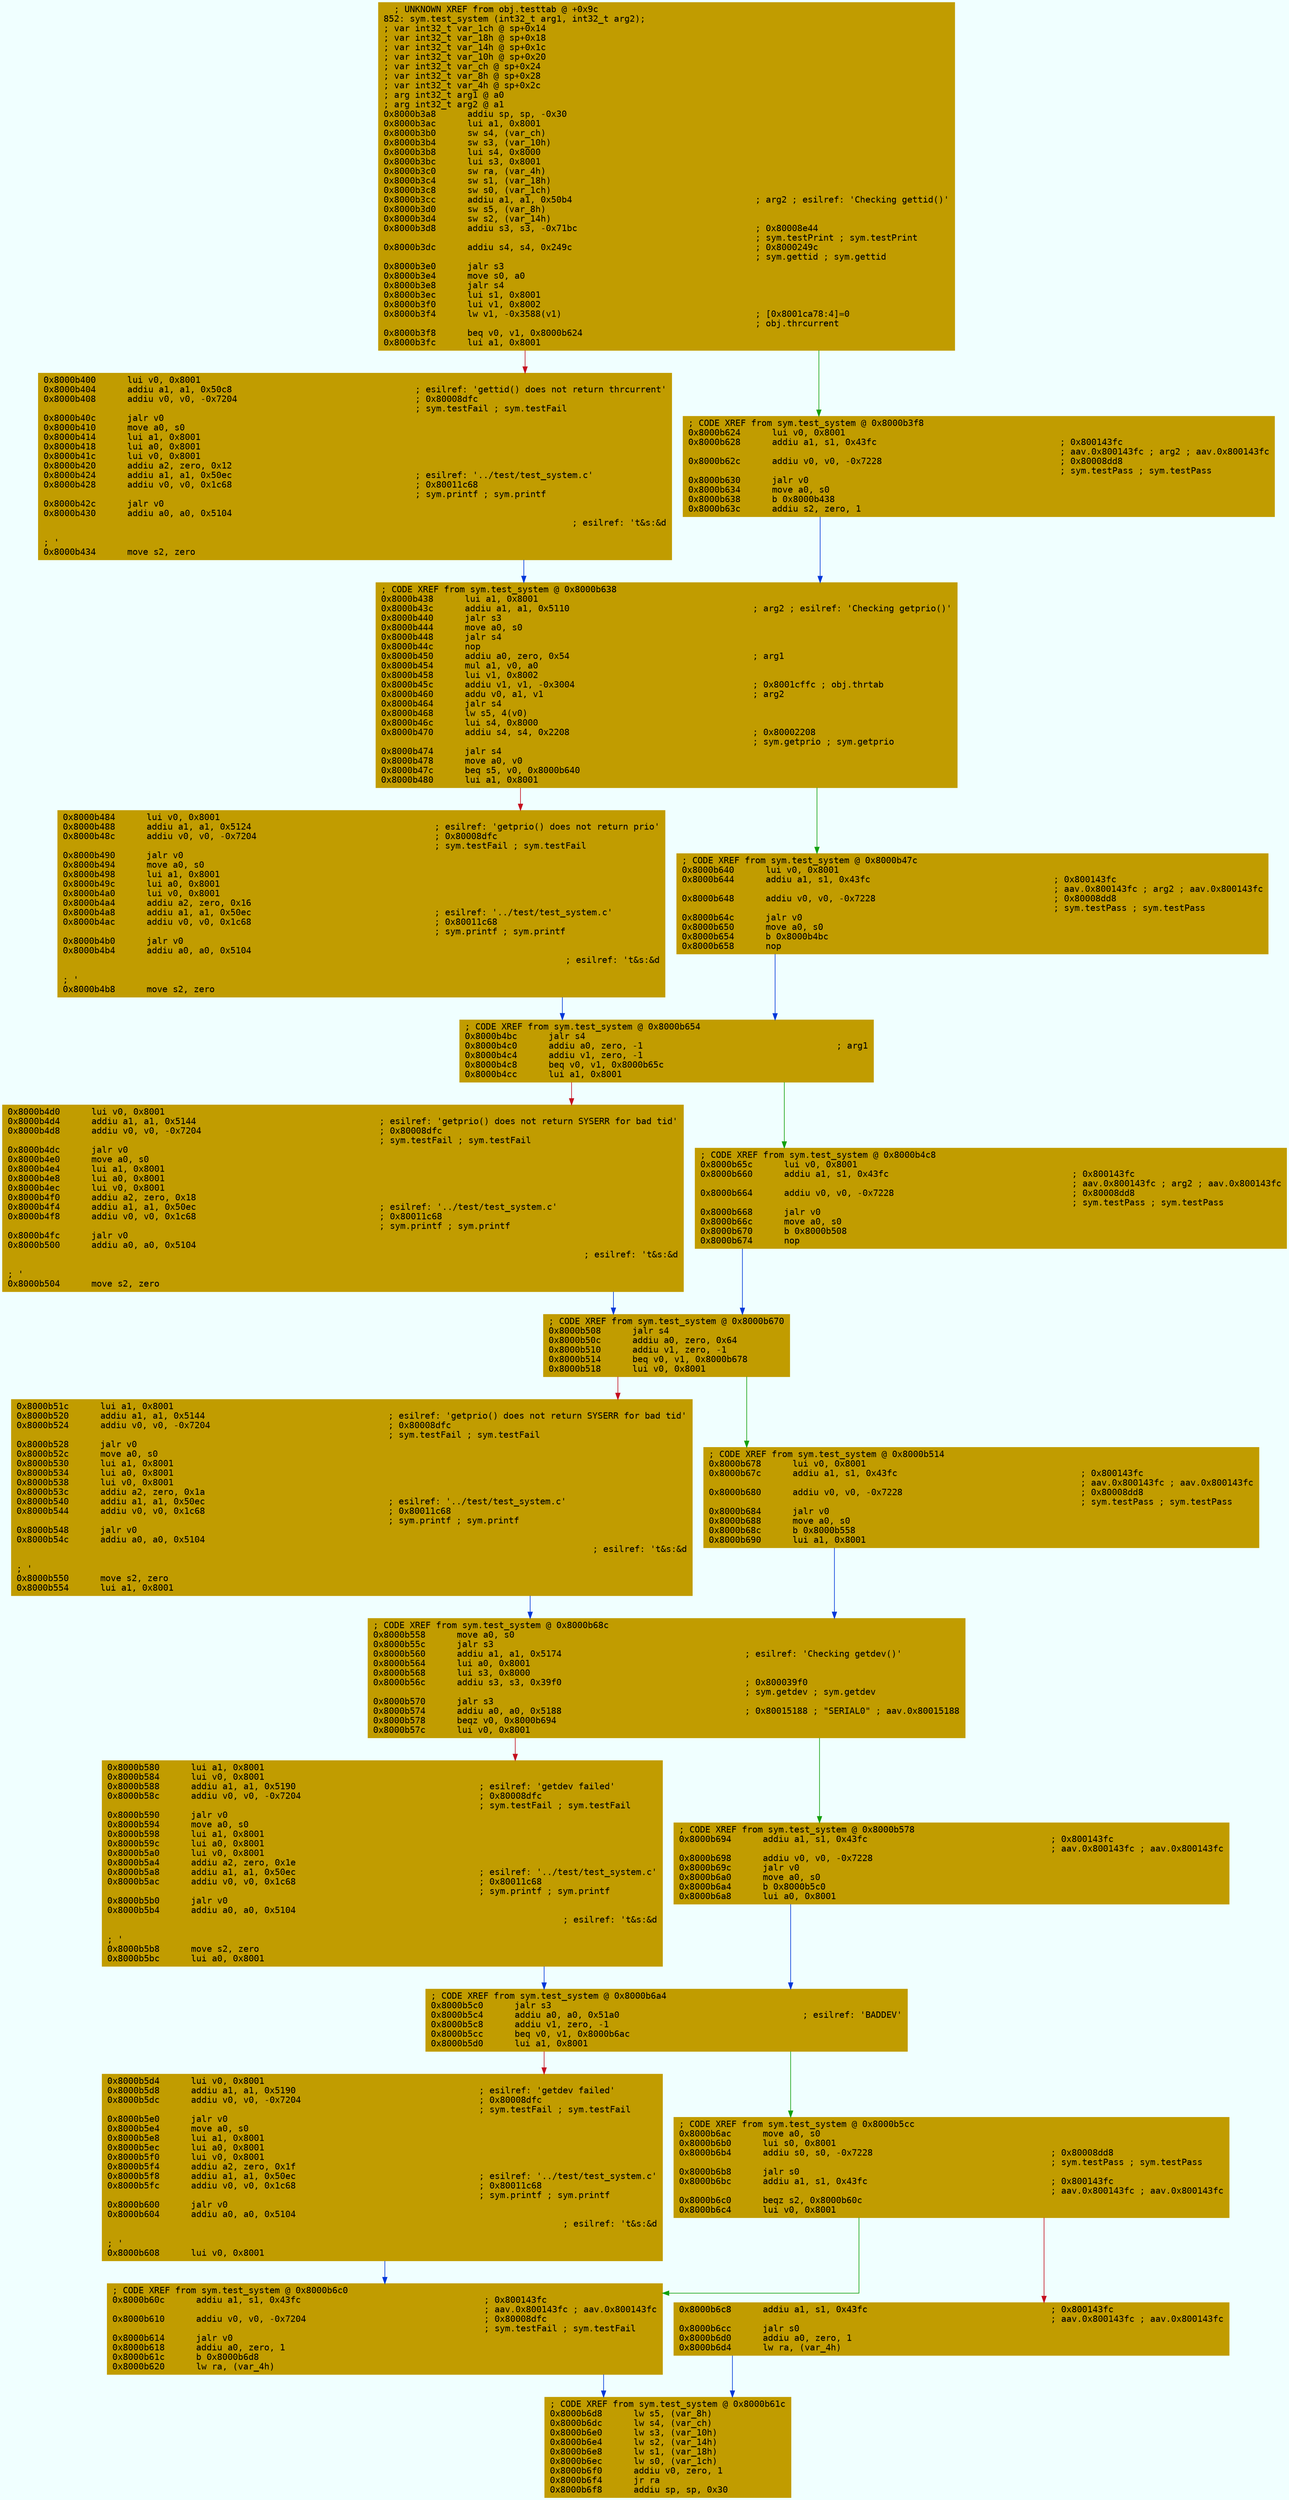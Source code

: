 digraph code {
	graph [bgcolor=azure fontsize=8 fontname="Courier" splines="ortho"];
	node [fillcolor=gray style=filled shape=box];
	edge [arrowhead="normal"];
	"0x8000b3a8" [URL="sym.test_system/0x8000b3a8", fillcolor="#c19c00",color="#c19c00", fontname="Courier",label="  ; UNKNOWN XREF from obj.testtab @ +0x9c\l852: sym.test_system (int32_t arg1, int32_t arg2);\l; var int32_t var_1ch @ sp+0x14\l; var int32_t var_18h @ sp+0x18\l; var int32_t var_14h @ sp+0x1c\l; var int32_t var_10h @ sp+0x20\l; var int32_t var_ch @ sp+0x24\l; var int32_t var_8h @ sp+0x28\l; var int32_t var_4h @ sp+0x2c\l; arg int32_t arg1 @ a0\l; arg int32_t arg2 @ a1\l0x8000b3a8      addiu sp, sp, -0x30\l0x8000b3ac      lui a1, 0x8001\l0x8000b3b0      sw s4, (var_ch)\l0x8000b3b4      sw s3, (var_10h)\l0x8000b3b8      lui s4, 0x8000\l0x8000b3bc      lui s3, 0x8001\l0x8000b3c0      sw ra, (var_4h)\l0x8000b3c4      sw s1, (var_18h)\l0x8000b3c8      sw s0, (var_1ch)\l0x8000b3cc      addiu a1, a1, 0x50b4                                   ; arg2 ; esilref: 'Checking gettid()'\l0x8000b3d0      sw s5, (var_8h)\l0x8000b3d4      sw s2, (var_14h)\l0x8000b3d8      addiu s3, s3, -0x71bc                                  ; 0x80008e44\l                                                                       ; sym.testPrint ; sym.testPrint\l0x8000b3dc      addiu s4, s4, 0x249c                                   ; 0x8000249c\l                                                                       ; sym.gettid ; sym.gettid\l0x8000b3e0      jalr s3\l0x8000b3e4      move s0, a0\l0x8000b3e8      jalr s4\l0x8000b3ec      lui s1, 0x8001\l0x8000b3f0      lui v1, 0x8002\l0x8000b3f4      lw v1, -0x3588(v1)                                     ; [0x8001ca78:4]=0\l                                                                       ; obj.thrcurrent\l0x8000b3f8      beq v0, v1, 0x8000b624\l0x8000b3fc      lui a1, 0x8001\l"]
	"0x8000b400" [URL="sym.test_system/0x8000b400", fillcolor="#c19c00",color="#c19c00", fontname="Courier",label="0x8000b400      lui v0, 0x8001\l0x8000b404      addiu a1, a1, 0x50c8                                   ; esilref: 'gettid() does not return thrcurrent'\l0x8000b408      addiu v0, v0, -0x7204                                  ; 0x80008dfc\l                                                                       ; sym.testFail ; sym.testFail\l0x8000b40c      jalr v0\l0x8000b410      move a0, s0\l0x8000b414      lui a1, 0x8001\l0x8000b418      lui a0, 0x8001\l0x8000b41c      lui v0, 0x8001\l0x8000b420      addiu a2, zero, 0x12\l0x8000b424      addiu a1, a1, 0x50ec                                   ; esilref: '../test/test_system.c'\l0x8000b428      addiu v0, v0, 0x1c68                                   ; 0x80011c68\l                                                                       ; sym.printf ; sym.printf\l0x8000b42c      jalr v0\l0x8000b430      addiu a0, a0, 0x5104                                   \l; esilref: '\t&s:&d\r\l; '\l0x8000b434      move s2, zero\l"]
	"0x8000b438" [URL="sym.test_system/0x8000b438", fillcolor="#c19c00",color="#c19c00", fontname="Courier",label="; CODE XREF from sym.test_system @ 0x8000b638\l0x8000b438      lui a1, 0x8001\l0x8000b43c      addiu a1, a1, 0x5110                                   ; arg2 ; esilref: 'Checking getprio()'\l0x8000b440      jalr s3\l0x8000b444      move a0, s0\l0x8000b448      jalr s4\l0x8000b44c      nop\l0x8000b450      addiu a0, zero, 0x54                                   ; arg1\l0x8000b454      mul a1, v0, a0\l0x8000b458      lui v1, 0x8002\l0x8000b45c      addiu v1, v1, -0x3004                                  ; 0x8001cffc ; obj.thrtab\l0x8000b460      addu v0, a1, v1                                        ; arg2\l0x8000b464      jalr s4\l0x8000b468      lw s5, 4(v0)\l0x8000b46c      lui s4, 0x8000\l0x8000b470      addiu s4, s4, 0x2208                                   ; 0x80002208\l                                                                       ; sym.getprio ; sym.getprio\l0x8000b474      jalr s4\l0x8000b478      move a0, v0\l0x8000b47c      beq s5, v0, 0x8000b640\l0x8000b480      lui a1, 0x8001\l"]
	"0x8000b484" [URL="sym.test_system/0x8000b484", fillcolor="#c19c00",color="#c19c00", fontname="Courier",label="0x8000b484      lui v0, 0x8001\l0x8000b488      addiu a1, a1, 0x5124                                   ; esilref: 'getprio() does not return prio'\l0x8000b48c      addiu v0, v0, -0x7204                                  ; 0x80008dfc\l                                                                       ; sym.testFail ; sym.testFail\l0x8000b490      jalr v0\l0x8000b494      move a0, s0\l0x8000b498      lui a1, 0x8001\l0x8000b49c      lui a0, 0x8001\l0x8000b4a0      lui v0, 0x8001\l0x8000b4a4      addiu a2, zero, 0x16\l0x8000b4a8      addiu a1, a1, 0x50ec                                   ; esilref: '../test/test_system.c'\l0x8000b4ac      addiu v0, v0, 0x1c68                                   ; 0x80011c68\l                                                                       ; sym.printf ; sym.printf\l0x8000b4b0      jalr v0\l0x8000b4b4      addiu a0, a0, 0x5104                                   \l; esilref: '\t&s:&d\r\l; '\l0x8000b4b8      move s2, zero\l"]
	"0x8000b4bc" [URL="sym.test_system/0x8000b4bc", fillcolor="#c19c00",color="#c19c00", fontname="Courier",label="; CODE XREF from sym.test_system @ 0x8000b654\l0x8000b4bc      jalr s4\l0x8000b4c0      addiu a0, zero, -1                                     ; arg1\l0x8000b4c4      addiu v1, zero, -1\l0x8000b4c8      beq v0, v1, 0x8000b65c\l0x8000b4cc      lui a1, 0x8001\l"]
	"0x8000b4d0" [URL="sym.test_system/0x8000b4d0", fillcolor="#c19c00",color="#c19c00", fontname="Courier",label="0x8000b4d0      lui v0, 0x8001\l0x8000b4d4      addiu a1, a1, 0x5144                                   ; esilref: 'getprio() does not return SYSERR for bad tid'\l0x8000b4d8      addiu v0, v0, -0x7204                                  ; 0x80008dfc\l                                                                       ; sym.testFail ; sym.testFail\l0x8000b4dc      jalr v0\l0x8000b4e0      move a0, s0\l0x8000b4e4      lui a1, 0x8001\l0x8000b4e8      lui a0, 0x8001\l0x8000b4ec      lui v0, 0x8001\l0x8000b4f0      addiu a2, zero, 0x18\l0x8000b4f4      addiu a1, a1, 0x50ec                                   ; esilref: '../test/test_system.c'\l0x8000b4f8      addiu v0, v0, 0x1c68                                   ; 0x80011c68\l                                                                       ; sym.printf ; sym.printf\l0x8000b4fc      jalr v0\l0x8000b500      addiu a0, a0, 0x5104                                   \l; esilref: '\t&s:&d\r\l; '\l0x8000b504      move s2, zero\l"]
	"0x8000b508" [URL="sym.test_system/0x8000b508", fillcolor="#c19c00",color="#c19c00", fontname="Courier",label="; CODE XREF from sym.test_system @ 0x8000b670\l0x8000b508      jalr s4\l0x8000b50c      addiu a0, zero, 0x64\l0x8000b510      addiu v1, zero, -1\l0x8000b514      beq v0, v1, 0x8000b678\l0x8000b518      lui v0, 0x8001\l"]
	"0x8000b51c" [URL="sym.test_system/0x8000b51c", fillcolor="#c19c00",color="#c19c00", fontname="Courier",label="0x8000b51c      lui a1, 0x8001\l0x8000b520      addiu a1, a1, 0x5144                                   ; esilref: 'getprio() does not return SYSERR for bad tid'\l0x8000b524      addiu v0, v0, -0x7204                                  ; 0x80008dfc\l                                                                       ; sym.testFail ; sym.testFail\l0x8000b528      jalr v0\l0x8000b52c      move a0, s0\l0x8000b530      lui a1, 0x8001\l0x8000b534      lui a0, 0x8001\l0x8000b538      lui v0, 0x8001\l0x8000b53c      addiu a2, zero, 0x1a\l0x8000b540      addiu a1, a1, 0x50ec                                   ; esilref: '../test/test_system.c'\l0x8000b544      addiu v0, v0, 0x1c68                                   ; 0x80011c68\l                                                                       ; sym.printf ; sym.printf\l0x8000b548      jalr v0\l0x8000b54c      addiu a0, a0, 0x5104                                   \l; esilref: '\t&s:&d\r\l; '\l0x8000b550      move s2, zero\l0x8000b554      lui a1, 0x8001\l"]
	"0x8000b558" [URL="sym.test_system/0x8000b558", fillcolor="#c19c00",color="#c19c00", fontname="Courier",label="; CODE XREF from sym.test_system @ 0x8000b68c\l0x8000b558      move a0, s0\l0x8000b55c      jalr s3\l0x8000b560      addiu a1, a1, 0x5174                                   ; esilref: 'Checking getdev()'\l0x8000b564      lui a0, 0x8001\l0x8000b568      lui s3, 0x8000\l0x8000b56c      addiu s3, s3, 0x39f0                                   ; 0x800039f0\l                                                                       ; sym.getdev ; sym.getdev\l0x8000b570      jalr s3\l0x8000b574      addiu a0, a0, 0x5188                                   ; 0x80015188 ; \"SERIAL0\" ; aav.0x80015188\l0x8000b578      beqz v0, 0x8000b694\l0x8000b57c      lui v0, 0x8001\l"]
	"0x8000b580" [URL="sym.test_system/0x8000b580", fillcolor="#c19c00",color="#c19c00", fontname="Courier",label="0x8000b580      lui a1, 0x8001\l0x8000b584      lui v0, 0x8001\l0x8000b588      addiu a1, a1, 0x5190                                   ; esilref: 'getdev failed'\l0x8000b58c      addiu v0, v0, -0x7204                                  ; 0x80008dfc\l                                                                       ; sym.testFail ; sym.testFail\l0x8000b590      jalr v0\l0x8000b594      move a0, s0\l0x8000b598      lui a1, 0x8001\l0x8000b59c      lui a0, 0x8001\l0x8000b5a0      lui v0, 0x8001\l0x8000b5a4      addiu a2, zero, 0x1e\l0x8000b5a8      addiu a1, a1, 0x50ec                                   ; esilref: '../test/test_system.c'\l0x8000b5ac      addiu v0, v0, 0x1c68                                   ; 0x80011c68\l                                                                       ; sym.printf ; sym.printf\l0x8000b5b0      jalr v0\l0x8000b5b4      addiu a0, a0, 0x5104                                   \l; esilref: '\t&s:&d\r\l; '\l0x8000b5b8      move s2, zero\l0x8000b5bc      lui a0, 0x8001\l"]
	"0x8000b5c0" [URL="sym.test_system/0x8000b5c0", fillcolor="#c19c00",color="#c19c00", fontname="Courier",label="; CODE XREF from sym.test_system @ 0x8000b6a4\l0x8000b5c0      jalr s3\l0x8000b5c4      addiu a0, a0, 0x51a0                                   ; esilref: 'BADDEV'\l0x8000b5c8      addiu v1, zero, -1\l0x8000b5cc      beq v0, v1, 0x8000b6ac\l0x8000b5d0      lui a1, 0x8001\l"]
	"0x8000b5d4" [URL="sym.test_system/0x8000b5d4", fillcolor="#c19c00",color="#c19c00", fontname="Courier",label="0x8000b5d4      lui v0, 0x8001\l0x8000b5d8      addiu a1, a1, 0x5190                                   ; esilref: 'getdev failed'\l0x8000b5dc      addiu v0, v0, -0x7204                                  ; 0x80008dfc\l                                                                       ; sym.testFail ; sym.testFail\l0x8000b5e0      jalr v0\l0x8000b5e4      move a0, s0\l0x8000b5e8      lui a1, 0x8001\l0x8000b5ec      lui a0, 0x8001\l0x8000b5f0      lui v0, 0x8001\l0x8000b5f4      addiu a2, zero, 0x1f\l0x8000b5f8      addiu a1, a1, 0x50ec                                   ; esilref: '../test/test_system.c'\l0x8000b5fc      addiu v0, v0, 0x1c68                                   ; 0x80011c68\l                                                                       ; sym.printf ; sym.printf\l0x8000b600      jalr v0\l0x8000b604      addiu a0, a0, 0x5104                                   \l; esilref: '\t&s:&d\r\l; '\l0x8000b608      lui v0, 0x8001\l"]
	"0x8000b60c" [URL="sym.test_system/0x8000b60c", fillcolor="#c19c00",color="#c19c00", fontname="Courier",label="; CODE XREF from sym.test_system @ 0x8000b6c0\l0x8000b60c      addiu a1, s1, 0x43fc                                   ; 0x800143fc\l                                                                       ; aav.0x800143fc ; aav.0x800143fc\l0x8000b610      addiu v0, v0, -0x7204                                  ; 0x80008dfc\l                                                                       ; sym.testFail ; sym.testFail\l0x8000b614      jalr v0\l0x8000b618      addiu a0, zero, 1\l0x8000b61c      b 0x8000b6d8\l0x8000b620      lw ra, (var_4h)\l"]
	"0x8000b624" [URL="sym.test_system/0x8000b624", fillcolor="#c19c00",color="#c19c00", fontname="Courier",label="; CODE XREF from sym.test_system @ 0x8000b3f8\l0x8000b624      lui v0, 0x8001\l0x8000b628      addiu a1, s1, 0x43fc                                   ; 0x800143fc\l                                                                       ; aav.0x800143fc ; arg2 ; aav.0x800143fc\l0x8000b62c      addiu v0, v0, -0x7228                                  ; 0x80008dd8\l                                                                       ; sym.testPass ; sym.testPass\l0x8000b630      jalr v0\l0x8000b634      move a0, s0\l0x8000b638      b 0x8000b438\l0x8000b63c      addiu s2, zero, 1\l"]
	"0x8000b640" [URL="sym.test_system/0x8000b640", fillcolor="#c19c00",color="#c19c00", fontname="Courier",label="; CODE XREF from sym.test_system @ 0x8000b47c\l0x8000b640      lui v0, 0x8001\l0x8000b644      addiu a1, s1, 0x43fc                                   ; 0x800143fc\l                                                                       ; aav.0x800143fc ; arg2 ; aav.0x800143fc\l0x8000b648      addiu v0, v0, -0x7228                                  ; 0x80008dd8\l                                                                       ; sym.testPass ; sym.testPass\l0x8000b64c      jalr v0\l0x8000b650      move a0, s0\l0x8000b654      b 0x8000b4bc\l0x8000b658      nop\l"]
	"0x8000b65c" [URL="sym.test_system/0x8000b65c", fillcolor="#c19c00",color="#c19c00", fontname="Courier",label="; CODE XREF from sym.test_system @ 0x8000b4c8\l0x8000b65c      lui v0, 0x8001\l0x8000b660      addiu a1, s1, 0x43fc                                   ; 0x800143fc\l                                                                       ; aav.0x800143fc ; arg2 ; aav.0x800143fc\l0x8000b664      addiu v0, v0, -0x7228                                  ; 0x80008dd8\l                                                                       ; sym.testPass ; sym.testPass\l0x8000b668      jalr v0\l0x8000b66c      move a0, s0\l0x8000b670      b 0x8000b508\l0x8000b674      nop\l"]
	"0x8000b678" [URL="sym.test_system/0x8000b678", fillcolor="#c19c00",color="#c19c00", fontname="Courier",label="; CODE XREF from sym.test_system @ 0x8000b514\l0x8000b678      lui v0, 0x8001\l0x8000b67c      addiu a1, s1, 0x43fc                                   ; 0x800143fc\l                                                                       ; aav.0x800143fc ; aav.0x800143fc\l0x8000b680      addiu v0, v0, -0x7228                                  ; 0x80008dd8\l                                                                       ; sym.testPass ; sym.testPass\l0x8000b684      jalr v0\l0x8000b688      move a0, s0\l0x8000b68c      b 0x8000b558\l0x8000b690      lui a1, 0x8001\l"]
	"0x8000b694" [URL="sym.test_system/0x8000b694", fillcolor="#c19c00",color="#c19c00", fontname="Courier",label="; CODE XREF from sym.test_system @ 0x8000b578\l0x8000b694      addiu a1, s1, 0x43fc                                   ; 0x800143fc\l                                                                       ; aav.0x800143fc ; aav.0x800143fc\l0x8000b698      addiu v0, v0, -0x7228\l0x8000b69c      jalr v0\l0x8000b6a0      move a0, s0\l0x8000b6a4      b 0x8000b5c0\l0x8000b6a8      lui a0, 0x8001\l"]
	"0x8000b6ac" [URL="sym.test_system/0x8000b6ac", fillcolor="#c19c00",color="#c19c00", fontname="Courier",label="; CODE XREF from sym.test_system @ 0x8000b5cc\l0x8000b6ac      move a0, s0\l0x8000b6b0      lui s0, 0x8001\l0x8000b6b4      addiu s0, s0, -0x7228                                  ; 0x80008dd8\l                                                                       ; sym.testPass ; sym.testPass\l0x8000b6b8      jalr s0\l0x8000b6bc      addiu a1, s1, 0x43fc                                   ; 0x800143fc\l                                                                       ; aav.0x800143fc ; aav.0x800143fc\l0x8000b6c0      beqz s2, 0x8000b60c\l0x8000b6c4      lui v0, 0x8001\l"]
	"0x8000b6c8" [URL="sym.test_system/0x8000b6c8", fillcolor="#c19c00",color="#c19c00", fontname="Courier",label="0x8000b6c8      addiu a1, s1, 0x43fc                                   ; 0x800143fc\l                                                                       ; aav.0x800143fc ; aav.0x800143fc\l0x8000b6cc      jalr s0\l0x8000b6d0      addiu a0, zero, 1\l0x8000b6d4      lw ra, (var_4h)\l"]
	"0x8000b6d8" [URL="sym.test_system/0x8000b6d8", fillcolor="#c19c00",color="#c19c00", fontname="Courier",label="; CODE XREF from sym.test_system @ 0x8000b61c\l0x8000b6d8      lw s5, (var_8h)\l0x8000b6dc      lw s4, (var_ch)\l0x8000b6e0      lw s3, (var_10h)\l0x8000b6e4      lw s2, (var_14h)\l0x8000b6e8      lw s1, (var_18h)\l0x8000b6ec      lw s0, (var_1ch)\l0x8000b6f0      addiu v0, zero, 1\l0x8000b6f4      jr ra\l0x8000b6f8      addiu sp, sp, 0x30\l"]
        "0x8000b3a8" -> "0x8000b624" [color="#13a10e"];
        "0x8000b3a8" -> "0x8000b400" [color="#c50f1f"];
        "0x8000b400" -> "0x8000b438" [color="#0037da"];
        "0x8000b438" -> "0x8000b640" [color="#13a10e"];
        "0x8000b438" -> "0x8000b484" [color="#c50f1f"];
        "0x8000b484" -> "0x8000b4bc" [color="#0037da"];
        "0x8000b4bc" -> "0x8000b65c" [color="#13a10e"];
        "0x8000b4bc" -> "0x8000b4d0" [color="#c50f1f"];
        "0x8000b4d0" -> "0x8000b508" [color="#0037da"];
        "0x8000b508" -> "0x8000b678" [color="#13a10e"];
        "0x8000b508" -> "0x8000b51c" [color="#c50f1f"];
        "0x8000b51c" -> "0x8000b558" [color="#0037da"];
        "0x8000b558" -> "0x8000b694" [color="#13a10e"];
        "0x8000b558" -> "0x8000b580" [color="#c50f1f"];
        "0x8000b580" -> "0x8000b5c0" [color="#0037da"];
        "0x8000b5c0" -> "0x8000b6ac" [color="#13a10e"];
        "0x8000b5c0" -> "0x8000b5d4" [color="#c50f1f"];
        "0x8000b5d4" -> "0x8000b60c" [color="#0037da"];
        "0x8000b60c" -> "0x8000b6d8" [color="#0037da"];
        "0x8000b624" -> "0x8000b438" [color="#0037da"];
        "0x8000b640" -> "0x8000b4bc" [color="#0037da"];
        "0x8000b65c" -> "0x8000b508" [color="#0037da"];
        "0x8000b678" -> "0x8000b558" [color="#0037da"];
        "0x8000b694" -> "0x8000b5c0" [color="#0037da"];
        "0x8000b6ac" -> "0x8000b60c" [color="#13a10e"];
        "0x8000b6ac" -> "0x8000b6c8" [color="#c50f1f"];
        "0x8000b6c8" -> "0x8000b6d8" [color="#0037da"];
}
